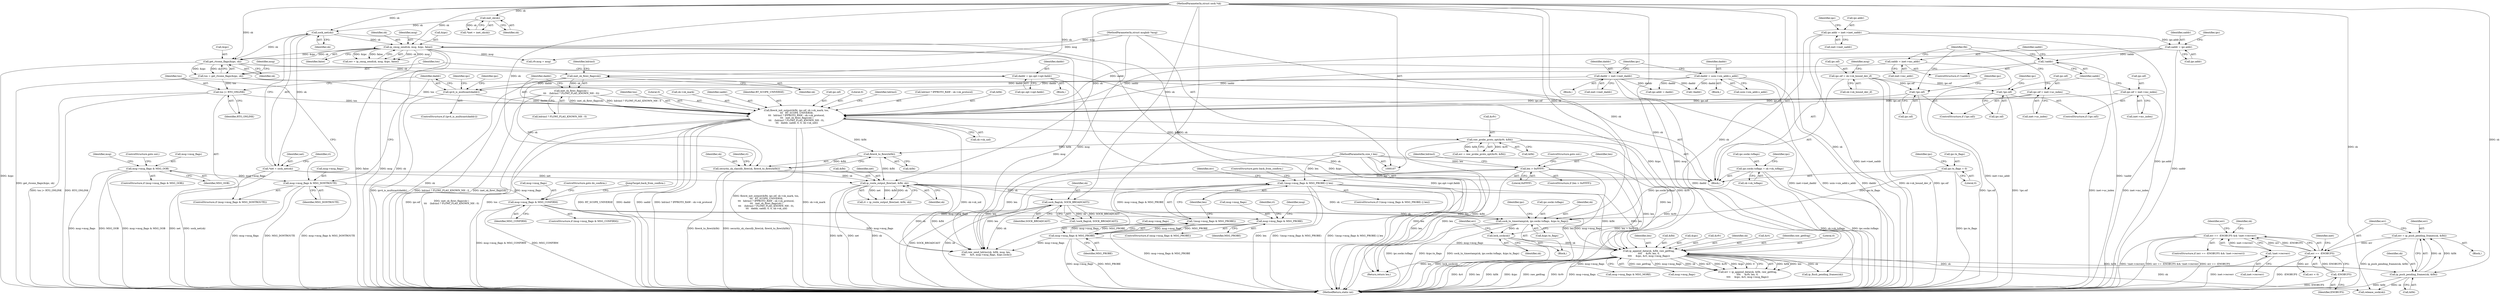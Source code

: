 digraph "0_linux_8f659a03a0ba9289b9aeb9b4470e6fb263d6f483@API" {
"1000624" [label="(Call,err == -ENOBUFS && !inet->recverr)"];
"1000625" [label="(Call,err == -ENOBUFS)"];
"1000617" [label="(Call,err = ip_push_pending_frames(sk, &fl4))"];
"1000619" [label="(Call,ip_push_pending_frames(sk, &fl4))"];
"1000588" [label="(Call,ip_append_data(sk, &fl4, raw_getfrag,\n\t\t\t\t     &rfv, len, 0,\n\t\t\t\t     &ipc, &rt, msg->msg_flags))"];
"1000584" [label="(Call,lock_sock(sk))"];
"1000561" [label="(Call,sock_tx_timestamp(sk, ipc.sockc.tsflags, &ipc.tx_flags))"];
"1000499" [label="(Call,ip_route_output_flow(net, &fl4, sk))"];
"1000118" [label="(Call,*net = sock_net(sk))"];
"1000120" [label="(Call,sock_net(sk))"];
"1000115" [label="(Call,inet_sk(sk))"];
"1000108" [label="(MethodParameterIn,struct sock *sk)"];
"1000494" [label="(Call,flowi4_to_flowi(&fl4))"];
"1000437" [label="(Call,flowi4_init_output(&fl4, ipc.oif, sk->sk_mark, tos,\n \t\t\t   RT_SCOPE_UNIVERSE,\n\t\t\t   hdrincl ? IPPROTO_RAW : sk->sk_protocol,\n \t\t\t   inet_sk_flowi_flags(sk) |\n\t\t\t    (hdrincl ? FLOWI_FLAG_KNOWN_NH : 0),\n \t\t\t   daddr, saddr, 0, 0, sk->sk_uid))"];
"1000426" [label="(Call,!ipc.oif)"];
"1000266" [label="(Call,ipc.oif = sk->sk_bound_dev_if)"];
"1000430" [label="(Call,ipc.oif = inet->uc_index)"];
"1000409" [label="(Call,ipc.oif = inet->mc_index)"];
"1000405" [label="(Call,!ipc.oif)"];
"1000397" [label="(Call,tos |= RTO_ONLINK)"];
"1000385" [label="(Call,tos = get_rtconn_flags(&ipc, sk))"];
"1000387" [label="(Call,get_rtconn_flags(&ipc, sk))"];
"1000280" [label="(Call,ip_cmsg_send(sk, msg, &ipc, false))"];
"1000109" [label="(MethodParameterIn,struct msghdr *msg)"];
"1000454" [label="(Call,inet_sk_flowi_flags(sk) |\n\t\t\t    (hdrincl ? FLOWI_FLAG_KNOWN_NH : 0))"];
"1000455" [label="(Call,inet_sk_flowi_flags(sk))"];
"1000401" [label="(Call,ipv4_is_multicast(daddr))"];
"1000376" [label="(Call,daddr = ipc.opt->opt.faddr)"];
"1000224" [label="(Call,daddr = inet->inet_daddr)"];
"1000204" [label="(Call,daddr = usin->sin_addr.s_addr)"];
"1000302" [label="(Call,saddr = ipc.addr)"];
"1000238" [label="(Call,ipc.addr = inet->inet_saddr)"];
"1000419" [label="(Call,saddr = inet->mc_addr)"];
"1000417" [label="(Call,!saddr)"];
"1000484" [label="(Call,raw_probe_proto_opt(&rfv, &fl4))"];
"1000492" [label="(Call,security_sk_classify_flow(sk, flowi4_to_flowi(&fl4)))"];
"1000528" [label="(Call,sock_flag(sk, SOCK_BROADCAST))"];
"1000229" [label="(Call,ipc.sockc.tsflags = sk->sk_tsflags)"];
"1000250" [label="(Call,ipc.tx_flags = 0)"];
"1000673" [label="(Call,!(msg->msg_flags & MSG_PROBE) || len)"];
"1000674" [label="(Call,!(msg->msg_flags & MSG_PROBE))"];
"1000675" [label="(Call,msg->msg_flags & MSG_PROBE)"];
"1000658" [label="(Call,msg->msg_flags & MSG_PROBE)"];
"1000533" [label="(Call,msg->msg_flags & MSG_CONFIRM)"];
"1000392" [label="(Call,msg->msg_flags & MSG_DONTROUTE)"];
"1000158" [label="(Call,msg->msg_flags & MSG_OOB)"];
"1000144" [label="(Call,len > 0xFFFF)"];
"1000110" [label="(MethodParameterIn,size_t len)"];
"1000627" [label="(Call,-ENOBUFS)"];
"1000629" [label="(Call,!inet->recverr)"];
"1000561" [label="(Call,sock_tx_timestamp(sk, ipc.sockc.tsflags, &ipc.tx_flags))"];
"1000108" [label="(MethodParameterIn,struct sock *sk)"];
"1000494" [label="(Call,flowi4_to_flowi(&fl4))"];
"1000482" [label="(Call,err = raw_probe_proto_opt(&rfv, &fl4))"];
"1000109" [label="(MethodParameterIn,struct msghdr *msg)"];
"1000391" [label="(ControlStructure,if (msg->msg_flags & MSG_DONTROUTE))"];
"1000681" [label="(ControlStructure,goto back_from_confirm;)"];
"1000401" [label="(Call,ipv4_is_multicast(daddr))"];
"1000672" [label="(ControlStructure,if (!(msg->msg_flags & MSG_PROBE) || len))"];
"1000464" [label="(Literal,0)"];
"1000235" [label="(Call,sk->sk_tsflags)"];
"1000533" [label="(Call,msg->msg_flags & MSG_CONFIRM)"];
"1000120" [label="(Call,sock_net(sk))"];
"1000595" [label="(Identifier,len)"];
"1000402" [label="(Identifier,daddr)"];
"1000371" [label="(Block,)"];
"1000590" [label="(Call,&fl4)"];
"1000680" [label="(Identifier,len)"];
"1000686" [label="(MethodReturn,static int)"];
"1000628" [label="(Identifier,ENOBUFS)"];
"1000500" [label="(Identifier,net)"];
"1000230" [label="(Call,ipc.sockc.tsflags)"];
"1000528" [label="(Call,sock_flag(sk, SOCK_BROADCAST))"];
"1000304" [label="(Call,ipc.addr)"];
"1000376" [label="(Call,daddr = ipc.opt->opt.faddr)"];
"1000487" [label="(Call,&fl4)"];
"1000254" [label="(Literal,0)"];
"1000495" [label="(Call,&fl4)"];
"1000568" [label="(Call,&ipc.tx_flags)"];
"1000675" [label="(Call,msg->msg_flags & MSG_PROBE)"];
"1000485" [label="(Call,&rfv)"];
"1000492" [label="(Call,security_sk_classify_flow(sk, flowi4_to_flowi(&fl4)))"];
"1000470" [label="(Identifier,hdrincl)"];
"1000377" [label="(Identifier,daddr)"];
"1000586" [label="(Call,err = ip_append_data(sk, &fl4, raw_getfrag,\n\t\t\t\t     &rfv, len, 0,\n\t\t\t\t     &ipc, &rt, msg->msg_flags))"];
"1000532" [label="(ControlStructure,if (msg->msg_flags & MSG_CONFIRM))"];
"1000158" [label="(Call,msg->msg_flags & MSG_OOB)"];
"1000601" [label="(Call,msg->msg_flags)"];
"1000162" [label="(Identifier,MSG_OOB)"];
"1000658" [label="(Call,msg->msg_flags & MSG_PROBE)"];
"1000309" [label="(Identifier,ipc)"];
"1000285" [label="(Identifier,false)"];
"1000116" [label="(Identifier,sk)"];
"1000226" [label="(Call,inet->inet_daddr)"];
"1000307" [label="(Call,ipc.addr = daddr)"];
"1000206" [label="(Call,usin->sin_addr.s_addr)"];
"1000625" [label="(Call,err == -ENOBUFS)"];
"1000418" [label="(Identifier,saddr)"];
"1000437" [label="(Call,flowi4_init_output(&fl4, ipc.oif, sk->sk_mark, tos,\n \t\t\t   RT_SCOPE_UNIVERSE,\n\t\t\t   hdrincl ? IPPROTO_RAW : sk->sk_protocol,\n \t\t\t   inet_sk_flowi_flags(sk) |\n\t\t\t    (hdrincl ? FLOWI_FLAG_KNOWN_NH : 0),\n \t\t\t   daddr, saddr, 0, 0, sk->sk_uid))"];
"1000683" [label="(Identifier,err)"];
"1000530" [label="(Identifier,SOCK_BROADCAST)"];
"1000125" [label="(Identifier,rt)"];
"1000666" [label="(Identifier,rt)"];
"1000620" [label="(Identifier,sk)"];
"1000455" [label="(Call,inet_sk_flowi_flags(sk))"];
"1000611" [label="(Call,msg->msg_flags & MSG_MORE)"];
"1000454" [label="(Call,inet_sk_flowi_flags(sk) |\n\t\t\t    (hdrincl ? FLOWI_FLAG_KNOWN_NH : 0))"];
"1000204" [label="(Call,daddr = usin->sin_addr.s_addr)"];
"1000302" [label="(Call,saddr = ipc.addr)"];
"1000405" [label="(Call,!ipc.oif)"];
"1000461" [label="(Identifier,daddr)"];
"1000634" [label="(Identifier,err)"];
"1000421" [label="(Call,inet->mc_addr)"];
"1000232" [label="(Identifier,ipc)"];
"1000587" [label="(Identifier,err)"];
"1000630" [label="(Call,inet->recverr)"];
"1000498" [label="(Identifier,rt)"];
"1000144" [label="(Call,len > 0xFFFF)"];
"1000266" [label="(Call,ipc.oif = sk->sk_bound_dev_if)"];
"1000275" [label="(Identifier,msg)"];
"1000212" [label="(Block,)"];
"1000205" [label="(Identifier,daddr)"];
"1000597" [label="(Call,&ipc)"];
"1000413" [label="(Call,inet->mc_index)"];
"1000118" [label="(Call,*net = sock_net(sk))"];
"1000677" [label="(Identifier,msg)"];
"1000432" [label="(Identifier,ipc)"];
"1000428" [label="(Identifier,ipc)"];
"1000637" [label="(Identifier,sk)"];
"1000623" [label="(ControlStructure,if (err == -ENOBUFS && !inet->recverr))"];
"1000147" [label="(ControlStructure,goto out;)"];
"1000434" [label="(Call,inet->uc_index)"];
"1000575" [label="(Identifier,ipc)"];
"1000159" [label="(Call,msg->msg_flags)"];
"1000636" [label="(Call,release_sock(sk))"];
"1000493" [label="(Identifier,sk)"];
"1000238" [label="(Call,ipc.addr = inet->inet_saddr)"];
"1000224" [label="(Call,daddr = inet->inet_daddr)"];
"1000618" [label="(Identifier,err)"];
"1000499" [label="(Call,ip_route_output_flow(net, &fl4, sk))"];
"1000617" [label="(Call,err = ip_push_pending_frames(sk, &fl4))"];
"1000280" [label="(Call,ip_cmsg_send(sk, msg, &ipc, false))"];
"1000674" [label="(Call,!(msg->msg_flags & MSG_PROBE))"];
"1000593" [label="(Call,&rfv)"];
"1000393" [label="(Call,msg->msg_flags)"];
"1000143" [label="(ControlStructure,if (len > 0xFFFF))"];
"1000589" [label="(Identifier,sk)"];
"1000430" [label="(Call,ipc.oif = inet->uc_index)"];
"1000386" [label="(Identifier,tos)"];
"1000373" [label="(Call,!daddr)"];
"1000448" [label="(Call,hdrincl ? IPPROTO_RAW : sk->sk_protocol)"];
"1000438" [label="(Call,&fl4)"];
"1000446" [label="(Identifier,tos)"];
"1000659" [label="(Call,msg->msg_flags)"];
"1000417" [label="(Call,!saddr)"];
"1000497" [label="(Call,rt = ip_route_output_flow(net, &fl4, sk))"];
"1000385" [label="(Call,tos = get_rtconn_flags(&ipc, sk))"];
"1000529" [label="(Identifier,sk)"];
"1000463" [label="(Literal,0)"];
"1000439" [label="(Identifier,fl4)"];
"1000443" [label="(Call,sk->sk_mark)"];
"1000392" [label="(Call,msg->msg_flags & MSG_DONTROUTE)"];
"1000110" [label="(MethodParameterIn,size_t len)"];
"1000115" [label="(Call,inet_sk(sk))"];
"1000631" [label="(Identifier,inet)"];
"1000616" [label="(Block,)"];
"1000599" [label="(Call,&rt)"];
"1000585" [label="(Identifier,sk)"];
"1000425" [label="(ControlStructure,if (!ipc.oif))"];
"1000270" [label="(Call,sk->sk_bound_dev_if)"];
"1000537" [label="(Identifier,MSG_CONFIRM)"];
"1000426" [label="(Call,!ipc.oif)"];
"1000588" [label="(Call,ip_append_data(sk, &fl4, raw_getfrag,\n\t\t\t\t     &rfv, len, 0,\n\t\t\t\t     &ipc, &rt, msg->msg_flags))"];
"1000240" [label="(Identifier,ipc)"];
"1000166" [label="(Identifier,msg)"];
"1000113" [label="(Call,*inet = inet_sk(sk))"];
"1000396" [label="(Identifier,MSG_DONTROUTE)"];
"1000629" [label="(Call,!inet->recverr)"];
"1000431" [label="(Call,ipc.oif)"];
"1000407" [label="(Identifier,ipc)"];
"1000387" [label="(Call,get_rtconn_flags(&ipc, sk))"];
"1000411" [label="(Identifier,ipc)"];
"1000419" [label="(Call,saddr = inet->mc_addr)"];
"1000457" [label="(Call,hdrincl ? FLOWI_FLAG_KNOWN_NH : 0)"];
"1000627" [label="(Call,-ENOBUFS)"];
"1000406" [label="(Call,ipc.oif)"];
"1000257" [label="(Identifier,ipc)"];
"1000626" [label="(Identifier,err)"];
"1000400" [label="(ControlStructure,if (ipv4_is_multicast(daddr)))"];
"1000239" [label="(Call,ipc.addr)"];
"1000673" [label="(Call,!(msg->msg_flags & MSG_PROBE) || len)"];
"1000501" [label="(Call,&fl4)"];
"1000584" [label="(Call,lock_sock(sk))"];
"1000462" [label="(Identifier,saddr)"];
"1000397" [label="(Call,tos |= RTO_ONLINK)"];
"1000624" [label="(Call,err == -ENOBUFS && !inet->recverr)"];
"1000146" [label="(Literal,0xFFFF)"];
"1000399" [label="(Identifier,RTO_ONLINK)"];
"1000619" [label="(Call,ip_push_pending_frames(sk, &fl4))"];
"1000420" [label="(Identifier,saddr)"];
"1000503" [label="(Identifier,sk)"];
"1000456" [label="(Identifier,sk)"];
"1000111" [label="(Block,)"];
"1000283" [label="(Call,&ipc)"];
"1000247" [label="(Identifier,ipc)"];
"1000563" [label="(Call,ipc.sockc.tsflags)"];
"1000394" [label="(Identifier,msg)"];
"1000539" [label="(JumpTarget,back_from_confirm:)"];
"1000410" [label="(Call,ipc.oif)"];
"1000267" [label="(Call,ipc.oif)"];
"1000145" [label="(Identifier,len)"];
"1000465" [label="(Call,sk->sk_uid)"];
"1000163" [label="(ControlStructure,goto out;)"];
"1000654" [label="(Return,return len;)"];
"1000303" [label="(Identifier,saddr)"];
"1000278" [label="(Call,err = ip_cmsg_send(sk, msg, &ipc, false))"];
"1000242" [label="(Call,inet->inet_saddr)"];
"1000157" [label="(ControlStructure,if (msg->msg_flags & MSG_OOB))"];
"1000251" [label="(Call,ipc.tx_flags)"];
"1000447" [label="(Identifier,RT_SCOPE_UNIVERSE)"];
"1000225" [label="(Identifier,daddr)"];
"1000560" [label="(Block,)"];
"1000649" [label="(Call,err < 0)"];
"1000119" [label="(Identifier,net)"];
"1000657" [label="(ControlStructure,if (msg->msg_flags & MSG_PROBE))"];
"1000440" [label="(Call,ipc.oif)"];
"1000534" [label="(Call,msg->msg_flags)"];
"1000527" [label="(Call,!sock_flag(sk, SOCK_BROADCAST))"];
"1000662" [label="(Identifier,MSG_PROBE)"];
"1000427" [label="(Call,ipc.oif)"];
"1000398" [label="(Identifier,tos)"];
"1000388" [label="(Call,&ipc)"];
"1000168" [label="(Block,)"];
"1000621" [label="(Call,&fl4)"];
"1000390" [label="(Identifier,sk)"];
"1000281" [label="(Identifier,sk)"];
"1000562" [label="(Identifier,sk)"];
"1000679" [label="(Identifier,MSG_PROBE)"];
"1000282" [label="(Identifier,msg)"];
"1000149" [label="(Identifier,hdrincl)"];
"1000544" [label="(Call,raw_send_hdrinc(sk, &fl4, msg, len,\n \t\t\t\t      &rt, msg->msg_flags, &ipc.sockc))"];
"1000592" [label="(Identifier,raw_getfrag)"];
"1000606" [label="(Call,ip_flush_pending_frames(sk))"];
"1000378" [label="(Call,ipc.opt->opt.faddr)"];
"1000676" [label="(Call,msg->msg_flags)"];
"1000596" [label="(Literal,0)"];
"1000472" [label="(Call,rfv.msg = msg)"];
"1000458" [label="(Identifier,hdrincl)"];
"1000538" [label="(ControlStructure,goto do_confirm;)"];
"1000404" [label="(ControlStructure,if (!ipc.oif))"];
"1000250" [label="(Call,ipc.tx_flags = 0)"];
"1000484" [label="(Call,raw_probe_proto_opt(&rfv, &fl4))"];
"1000416" [label="(ControlStructure,if (!saddr))"];
"1000409" [label="(Call,ipc.oif = inet->mc_index)"];
"1000229" [label="(Call,ipc.sockc.tsflags = sk->sk_tsflags)"];
"1000121" [label="(Identifier,sk)"];
"1000624" -> "1000623"  [label="AST: "];
"1000624" -> "1000625"  [label="CFG: "];
"1000624" -> "1000629"  [label="CFG: "];
"1000625" -> "1000624"  [label="AST: "];
"1000629" -> "1000624"  [label="AST: "];
"1000634" -> "1000624"  [label="CFG: "];
"1000637" -> "1000624"  [label="CFG: "];
"1000624" -> "1000686"  [label="DDG: !inet->recverr"];
"1000624" -> "1000686"  [label="DDG: err == -ENOBUFS && !inet->recverr"];
"1000624" -> "1000686"  [label="DDG: err == -ENOBUFS"];
"1000625" -> "1000624"  [label="DDG: err"];
"1000625" -> "1000624"  [label="DDG: -ENOBUFS"];
"1000629" -> "1000624"  [label="DDG: inet->recverr"];
"1000625" -> "1000627"  [label="CFG: "];
"1000626" -> "1000625"  [label="AST: "];
"1000627" -> "1000625"  [label="AST: "];
"1000631" -> "1000625"  [label="CFG: "];
"1000625" -> "1000686"  [label="DDG: -ENOBUFS"];
"1000617" -> "1000625"  [label="DDG: err"];
"1000627" -> "1000625"  [label="DDG: ENOBUFS"];
"1000625" -> "1000649"  [label="DDG: err"];
"1000617" -> "1000616"  [label="AST: "];
"1000617" -> "1000619"  [label="CFG: "];
"1000618" -> "1000617"  [label="AST: "];
"1000619" -> "1000617"  [label="AST: "];
"1000626" -> "1000617"  [label="CFG: "];
"1000617" -> "1000686"  [label="DDG: ip_push_pending_frames(sk, &fl4)"];
"1000619" -> "1000617"  [label="DDG: sk"];
"1000619" -> "1000617"  [label="DDG: &fl4"];
"1000619" -> "1000621"  [label="CFG: "];
"1000620" -> "1000619"  [label="AST: "];
"1000621" -> "1000619"  [label="AST: "];
"1000619" -> "1000686"  [label="DDG: &fl4"];
"1000588" -> "1000619"  [label="DDG: sk"];
"1000588" -> "1000619"  [label="DDG: &fl4"];
"1000108" -> "1000619"  [label="DDG: sk"];
"1000619" -> "1000636"  [label="DDG: sk"];
"1000588" -> "1000586"  [label="AST: "];
"1000588" -> "1000601"  [label="CFG: "];
"1000589" -> "1000588"  [label="AST: "];
"1000590" -> "1000588"  [label="AST: "];
"1000592" -> "1000588"  [label="AST: "];
"1000593" -> "1000588"  [label="AST: "];
"1000595" -> "1000588"  [label="AST: "];
"1000596" -> "1000588"  [label="AST: "];
"1000597" -> "1000588"  [label="AST: "];
"1000599" -> "1000588"  [label="AST: "];
"1000601" -> "1000588"  [label="AST: "];
"1000586" -> "1000588"  [label="CFG: "];
"1000588" -> "1000686"  [label="DDG: &rt"];
"1000588" -> "1000686"  [label="DDG: len"];
"1000588" -> "1000686"  [label="DDG: &fl4"];
"1000588" -> "1000686"  [label="DDG: &ipc"];
"1000588" -> "1000686"  [label="DDG: raw_getfrag"];
"1000588" -> "1000686"  [label="DDG: &rfv"];
"1000588" -> "1000686"  [label="DDG: msg->msg_flags"];
"1000588" -> "1000586"  [label="DDG: &fl4"];
"1000588" -> "1000586"  [label="DDG: len"];
"1000588" -> "1000586"  [label="DDG: raw_getfrag"];
"1000588" -> "1000586"  [label="DDG: msg->msg_flags"];
"1000588" -> "1000586"  [label="DDG: sk"];
"1000588" -> "1000586"  [label="DDG: &rt"];
"1000588" -> "1000586"  [label="DDG: &rfv"];
"1000588" -> "1000586"  [label="DDG: &ipc"];
"1000588" -> "1000586"  [label="DDG: 0"];
"1000584" -> "1000588"  [label="DDG: sk"];
"1000108" -> "1000588"  [label="DDG: sk"];
"1000499" -> "1000588"  [label="DDG: &fl4"];
"1000484" -> "1000588"  [label="DDG: &rfv"];
"1000673" -> "1000588"  [label="DDG: len"];
"1000144" -> "1000588"  [label="DDG: len"];
"1000110" -> "1000588"  [label="DDG: len"];
"1000387" -> "1000588"  [label="DDG: &ipc"];
"1000675" -> "1000588"  [label="DDG: msg->msg_flags"];
"1000533" -> "1000588"  [label="DDG: msg->msg_flags"];
"1000588" -> "1000606"  [label="DDG: sk"];
"1000588" -> "1000611"  [label="DDG: msg->msg_flags"];
"1000588" -> "1000636"  [label="DDG: sk"];
"1000588" -> "1000654"  [label="DDG: len"];
"1000584" -> "1000560"  [label="AST: "];
"1000584" -> "1000585"  [label="CFG: "];
"1000585" -> "1000584"  [label="AST: "];
"1000587" -> "1000584"  [label="CFG: "];
"1000584" -> "1000686"  [label="DDG: lock_sock(sk)"];
"1000561" -> "1000584"  [label="DDG: sk"];
"1000108" -> "1000584"  [label="DDG: sk"];
"1000561" -> "1000560"  [label="AST: "];
"1000561" -> "1000568"  [label="CFG: "];
"1000562" -> "1000561"  [label="AST: "];
"1000563" -> "1000561"  [label="AST: "];
"1000568" -> "1000561"  [label="AST: "];
"1000575" -> "1000561"  [label="CFG: "];
"1000561" -> "1000686"  [label="DDG: ipc.sockc.tsflags"];
"1000561" -> "1000686"  [label="DDG: &ipc.tx_flags"];
"1000561" -> "1000686"  [label="DDG: sock_tx_timestamp(sk, ipc.sockc.tsflags, &ipc.tx_flags)"];
"1000499" -> "1000561"  [label="DDG: sk"];
"1000528" -> "1000561"  [label="DDG: sk"];
"1000108" -> "1000561"  [label="DDG: sk"];
"1000229" -> "1000561"  [label="DDG: ipc.sockc.tsflags"];
"1000250" -> "1000561"  [label="DDG: ipc.tx_flags"];
"1000499" -> "1000497"  [label="AST: "];
"1000499" -> "1000503"  [label="CFG: "];
"1000500" -> "1000499"  [label="AST: "];
"1000501" -> "1000499"  [label="AST: "];
"1000503" -> "1000499"  [label="AST: "];
"1000497" -> "1000499"  [label="CFG: "];
"1000499" -> "1000686"  [label="DDG: sk"];
"1000499" -> "1000686"  [label="DDG: net"];
"1000499" -> "1000686"  [label="DDG: &fl4"];
"1000499" -> "1000497"  [label="DDG: net"];
"1000499" -> "1000497"  [label="DDG: &fl4"];
"1000499" -> "1000497"  [label="DDG: sk"];
"1000118" -> "1000499"  [label="DDG: net"];
"1000494" -> "1000499"  [label="DDG: &fl4"];
"1000492" -> "1000499"  [label="DDG: sk"];
"1000108" -> "1000499"  [label="DDG: sk"];
"1000499" -> "1000528"  [label="DDG: sk"];
"1000499" -> "1000544"  [label="DDG: sk"];
"1000499" -> "1000544"  [label="DDG: &fl4"];
"1000118" -> "1000111"  [label="AST: "];
"1000118" -> "1000120"  [label="CFG: "];
"1000119" -> "1000118"  [label="AST: "];
"1000120" -> "1000118"  [label="AST: "];
"1000125" -> "1000118"  [label="CFG: "];
"1000118" -> "1000686"  [label="DDG: sock_net(sk)"];
"1000118" -> "1000686"  [label="DDG: net"];
"1000120" -> "1000118"  [label="DDG: sk"];
"1000120" -> "1000121"  [label="CFG: "];
"1000121" -> "1000120"  [label="AST: "];
"1000120" -> "1000686"  [label="DDG: sk"];
"1000115" -> "1000120"  [label="DDG: sk"];
"1000108" -> "1000120"  [label="DDG: sk"];
"1000120" -> "1000280"  [label="DDG: sk"];
"1000120" -> "1000387"  [label="DDG: sk"];
"1000115" -> "1000113"  [label="AST: "];
"1000115" -> "1000116"  [label="CFG: "];
"1000116" -> "1000115"  [label="AST: "];
"1000113" -> "1000115"  [label="CFG: "];
"1000115" -> "1000113"  [label="DDG: sk"];
"1000108" -> "1000115"  [label="DDG: sk"];
"1000108" -> "1000107"  [label="AST: "];
"1000108" -> "1000686"  [label="DDG: sk"];
"1000108" -> "1000280"  [label="DDG: sk"];
"1000108" -> "1000387"  [label="DDG: sk"];
"1000108" -> "1000455"  [label="DDG: sk"];
"1000108" -> "1000492"  [label="DDG: sk"];
"1000108" -> "1000528"  [label="DDG: sk"];
"1000108" -> "1000544"  [label="DDG: sk"];
"1000108" -> "1000606"  [label="DDG: sk"];
"1000108" -> "1000636"  [label="DDG: sk"];
"1000494" -> "1000492"  [label="AST: "];
"1000494" -> "1000495"  [label="CFG: "];
"1000495" -> "1000494"  [label="AST: "];
"1000492" -> "1000494"  [label="CFG: "];
"1000494" -> "1000492"  [label="DDG: &fl4"];
"1000437" -> "1000494"  [label="DDG: &fl4"];
"1000484" -> "1000494"  [label="DDG: &fl4"];
"1000437" -> "1000111"  [label="AST: "];
"1000437" -> "1000465"  [label="CFG: "];
"1000438" -> "1000437"  [label="AST: "];
"1000440" -> "1000437"  [label="AST: "];
"1000443" -> "1000437"  [label="AST: "];
"1000446" -> "1000437"  [label="AST: "];
"1000447" -> "1000437"  [label="AST: "];
"1000448" -> "1000437"  [label="AST: "];
"1000454" -> "1000437"  [label="AST: "];
"1000461" -> "1000437"  [label="AST: "];
"1000462" -> "1000437"  [label="AST: "];
"1000463" -> "1000437"  [label="AST: "];
"1000464" -> "1000437"  [label="AST: "];
"1000465" -> "1000437"  [label="AST: "];
"1000470" -> "1000437"  [label="CFG: "];
"1000437" -> "1000686"  [label="DDG: daddr"];
"1000437" -> "1000686"  [label="DDG: flowi4_init_output(&fl4, ipc.oif, sk->sk_mark, tos,\n \t\t\t   RT_SCOPE_UNIVERSE,\n\t\t\t   hdrincl ? IPPROTO_RAW : sk->sk_protocol,\n \t\t\t   inet_sk_flowi_flags(sk) |\n\t\t\t    (hdrincl ? FLOWI_FLAG_KNOWN_NH : 0),\n \t\t\t   daddr, saddr, 0, 0, sk->sk_uid)"];
"1000437" -> "1000686"  [label="DDG: sk->sk_mark"];
"1000437" -> "1000686"  [label="DDG: sk->sk_uid"];
"1000437" -> "1000686"  [label="DDG: ipc.oif"];
"1000437" -> "1000686"  [label="DDG: tos"];
"1000437" -> "1000686"  [label="DDG: RT_SCOPE_UNIVERSE"];
"1000437" -> "1000686"  [label="DDG: saddr"];
"1000437" -> "1000686"  [label="DDG: hdrincl ? IPPROTO_RAW : sk->sk_protocol"];
"1000437" -> "1000686"  [label="DDG: inet_sk_flowi_flags(sk) |\n\t\t\t    (hdrincl ? FLOWI_FLAG_KNOWN_NH : 0)"];
"1000426" -> "1000437"  [label="DDG: ipc.oif"];
"1000430" -> "1000437"  [label="DDG: ipc.oif"];
"1000409" -> "1000437"  [label="DDG: ipc.oif"];
"1000405" -> "1000437"  [label="DDG: ipc.oif"];
"1000397" -> "1000437"  [label="DDG: tos"];
"1000385" -> "1000437"  [label="DDG: tos"];
"1000454" -> "1000437"  [label="DDG: inet_sk_flowi_flags(sk)"];
"1000454" -> "1000437"  [label="DDG: hdrincl ? FLOWI_FLAG_KNOWN_NH : 0"];
"1000401" -> "1000437"  [label="DDG: daddr"];
"1000302" -> "1000437"  [label="DDG: saddr"];
"1000419" -> "1000437"  [label="DDG: saddr"];
"1000417" -> "1000437"  [label="DDG: saddr"];
"1000437" -> "1000484"  [label="DDG: &fl4"];
"1000426" -> "1000425"  [label="AST: "];
"1000426" -> "1000427"  [label="CFG: "];
"1000427" -> "1000426"  [label="AST: "];
"1000432" -> "1000426"  [label="CFG: "];
"1000439" -> "1000426"  [label="CFG: "];
"1000426" -> "1000686"  [label="DDG: !ipc.oif"];
"1000266" -> "1000426"  [label="DDG: ipc.oif"];
"1000266" -> "1000111"  [label="AST: "];
"1000266" -> "1000270"  [label="CFG: "];
"1000267" -> "1000266"  [label="AST: "];
"1000270" -> "1000266"  [label="AST: "];
"1000275" -> "1000266"  [label="CFG: "];
"1000266" -> "1000686"  [label="DDG: ipc.oif"];
"1000266" -> "1000686"  [label="DDG: sk->sk_bound_dev_if"];
"1000266" -> "1000405"  [label="DDG: ipc.oif"];
"1000430" -> "1000425"  [label="AST: "];
"1000430" -> "1000434"  [label="CFG: "];
"1000431" -> "1000430"  [label="AST: "];
"1000434" -> "1000430"  [label="AST: "];
"1000439" -> "1000430"  [label="CFG: "];
"1000430" -> "1000686"  [label="DDG: inet->uc_index"];
"1000409" -> "1000404"  [label="AST: "];
"1000409" -> "1000413"  [label="CFG: "];
"1000410" -> "1000409"  [label="AST: "];
"1000413" -> "1000409"  [label="AST: "];
"1000418" -> "1000409"  [label="CFG: "];
"1000409" -> "1000686"  [label="DDG: inet->mc_index"];
"1000405" -> "1000404"  [label="AST: "];
"1000405" -> "1000406"  [label="CFG: "];
"1000406" -> "1000405"  [label="AST: "];
"1000411" -> "1000405"  [label="CFG: "];
"1000418" -> "1000405"  [label="CFG: "];
"1000405" -> "1000686"  [label="DDG: !ipc.oif"];
"1000397" -> "1000391"  [label="AST: "];
"1000397" -> "1000399"  [label="CFG: "];
"1000398" -> "1000397"  [label="AST: "];
"1000399" -> "1000397"  [label="AST: "];
"1000402" -> "1000397"  [label="CFG: "];
"1000397" -> "1000686"  [label="DDG: tos |= RTO_ONLINK"];
"1000397" -> "1000686"  [label="DDG: RTO_ONLINK"];
"1000385" -> "1000397"  [label="DDG: tos"];
"1000385" -> "1000111"  [label="AST: "];
"1000385" -> "1000387"  [label="CFG: "];
"1000386" -> "1000385"  [label="AST: "];
"1000387" -> "1000385"  [label="AST: "];
"1000394" -> "1000385"  [label="CFG: "];
"1000385" -> "1000686"  [label="DDG: get_rtconn_flags(&ipc, sk)"];
"1000387" -> "1000385"  [label="DDG: &ipc"];
"1000387" -> "1000385"  [label="DDG: sk"];
"1000387" -> "1000390"  [label="CFG: "];
"1000388" -> "1000387"  [label="AST: "];
"1000390" -> "1000387"  [label="AST: "];
"1000387" -> "1000686"  [label="DDG: &ipc"];
"1000280" -> "1000387"  [label="DDG: &ipc"];
"1000280" -> "1000387"  [label="DDG: sk"];
"1000387" -> "1000455"  [label="DDG: sk"];
"1000280" -> "1000278"  [label="AST: "];
"1000280" -> "1000285"  [label="CFG: "];
"1000281" -> "1000280"  [label="AST: "];
"1000282" -> "1000280"  [label="AST: "];
"1000283" -> "1000280"  [label="AST: "];
"1000285" -> "1000280"  [label="AST: "];
"1000278" -> "1000280"  [label="CFG: "];
"1000280" -> "1000686"  [label="DDG: false"];
"1000280" -> "1000686"  [label="DDG: msg"];
"1000280" -> "1000686"  [label="DDG: sk"];
"1000280" -> "1000686"  [label="DDG: &ipc"];
"1000280" -> "1000278"  [label="DDG: sk"];
"1000280" -> "1000278"  [label="DDG: msg"];
"1000280" -> "1000278"  [label="DDG: &ipc"];
"1000280" -> "1000278"  [label="DDG: false"];
"1000109" -> "1000280"  [label="DDG: msg"];
"1000280" -> "1000472"  [label="DDG: msg"];
"1000280" -> "1000544"  [label="DDG: msg"];
"1000109" -> "1000107"  [label="AST: "];
"1000109" -> "1000686"  [label="DDG: msg"];
"1000109" -> "1000472"  [label="DDG: msg"];
"1000109" -> "1000544"  [label="DDG: msg"];
"1000454" -> "1000457"  [label="CFG: "];
"1000455" -> "1000454"  [label="AST: "];
"1000457" -> "1000454"  [label="AST: "];
"1000461" -> "1000454"  [label="CFG: "];
"1000454" -> "1000686"  [label="DDG: inet_sk_flowi_flags(sk)"];
"1000454" -> "1000686"  [label="DDG: hdrincl ? FLOWI_FLAG_KNOWN_NH : 0"];
"1000455" -> "1000454"  [label="DDG: sk"];
"1000455" -> "1000456"  [label="CFG: "];
"1000456" -> "1000455"  [label="AST: "];
"1000458" -> "1000455"  [label="CFG: "];
"1000455" -> "1000686"  [label="DDG: sk"];
"1000455" -> "1000492"  [label="DDG: sk"];
"1000401" -> "1000400"  [label="AST: "];
"1000401" -> "1000402"  [label="CFG: "];
"1000402" -> "1000401"  [label="AST: "];
"1000407" -> "1000401"  [label="CFG: "];
"1000428" -> "1000401"  [label="CFG: "];
"1000401" -> "1000686"  [label="DDG: ipv4_is_multicast(daddr)"];
"1000376" -> "1000401"  [label="DDG: daddr"];
"1000224" -> "1000401"  [label="DDG: daddr"];
"1000204" -> "1000401"  [label="DDG: daddr"];
"1000376" -> "1000371"  [label="AST: "];
"1000376" -> "1000378"  [label="CFG: "];
"1000377" -> "1000376"  [label="AST: "];
"1000378" -> "1000376"  [label="AST: "];
"1000386" -> "1000376"  [label="CFG: "];
"1000376" -> "1000686"  [label="DDG: ipc.opt->opt.faddr"];
"1000224" -> "1000212"  [label="AST: "];
"1000224" -> "1000226"  [label="CFG: "];
"1000225" -> "1000224"  [label="AST: "];
"1000226" -> "1000224"  [label="AST: "];
"1000232" -> "1000224"  [label="CFG: "];
"1000224" -> "1000686"  [label="DDG: daddr"];
"1000224" -> "1000686"  [label="DDG: inet->inet_daddr"];
"1000224" -> "1000307"  [label="DDG: daddr"];
"1000224" -> "1000373"  [label="DDG: daddr"];
"1000204" -> "1000168"  [label="AST: "];
"1000204" -> "1000206"  [label="CFG: "];
"1000205" -> "1000204"  [label="AST: "];
"1000206" -> "1000204"  [label="AST: "];
"1000232" -> "1000204"  [label="CFG: "];
"1000204" -> "1000686"  [label="DDG: usin->sin_addr.s_addr"];
"1000204" -> "1000686"  [label="DDG: daddr"];
"1000204" -> "1000307"  [label="DDG: daddr"];
"1000204" -> "1000373"  [label="DDG: daddr"];
"1000302" -> "1000111"  [label="AST: "];
"1000302" -> "1000304"  [label="CFG: "];
"1000303" -> "1000302"  [label="AST: "];
"1000304" -> "1000302"  [label="AST: "];
"1000309" -> "1000302"  [label="CFG: "];
"1000302" -> "1000686"  [label="DDG: saddr"];
"1000238" -> "1000302"  [label="DDG: ipc.addr"];
"1000302" -> "1000417"  [label="DDG: saddr"];
"1000238" -> "1000111"  [label="AST: "];
"1000238" -> "1000242"  [label="CFG: "];
"1000239" -> "1000238"  [label="AST: "];
"1000242" -> "1000238"  [label="AST: "];
"1000247" -> "1000238"  [label="CFG: "];
"1000238" -> "1000686"  [label="DDG: ipc.addr"];
"1000238" -> "1000686"  [label="DDG: inet->inet_saddr"];
"1000419" -> "1000416"  [label="AST: "];
"1000419" -> "1000421"  [label="CFG: "];
"1000420" -> "1000419"  [label="AST: "];
"1000421" -> "1000419"  [label="AST: "];
"1000439" -> "1000419"  [label="CFG: "];
"1000419" -> "1000686"  [label="DDG: inet->mc_addr"];
"1000417" -> "1000416"  [label="AST: "];
"1000417" -> "1000418"  [label="CFG: "];
"1000418" -> "1000417"  [label="AST: "];
"1000420" -> "1000417"  [label="CFG: "];
"1000439" -> "1000417"  [label="CFG: "];
"1000417" -> "1000686"  [label="DDG: !saddr"];
"1000484" -> "1000482"  [label="AST: "];
"1000484" -> "1000487"  [label="CFG: "];
"1000485" -> "1000484"  [label="AST: "];
"1000487" -> "1000484"  [label="AST: "];
"1000482" -> "1000484"  [label="CFG: "];
"1000484" -> "1000686"  [label="DDG: &fl4"];
"1000484" -> "1000686"  [label="DDG: &rfv"];
"1000484" -> "1000482"  [label="DDG: &rfv"];
"1000484" -> "1000482"  [label="DDG: &fl4"];
"1000492" -> "1000111"  [label="AST: "];
"1000493" -> "1000492"  [label="AST: "];
"1000498" -> "1000492"  [label="CFG: "];
"1000492" -> "1000686"  [label="DDG: flowi4_to_flowi(&fl4)"];
"1000492" -> "1000686"  [label="DDG: security_sk_classify_flow(sk, flowi4_to_flowi(&fl4))"];
"1000528" -> "1000527"  [label="AST: "];
"1000528" -> "1000530"  [label="CFG: "];
"1000529" -> "1000528"  [label="AST: "];
"1000530" -> "1000528"  [label="AST: "];
"1000527" -> "1000528"  [label="CFG: "];
"1000528" -> "1000686"  [label="DDG: SOCK_BROADCAST"];
"1000528" -> "1000686"  [label="DDG: sk"];
"1000528" -> "1000527"  [label="DDG: sk"];
"1000528" -> "1000527"  [label="DDG: SOCK_BROADCAST"];
"1000528" -> "1000544"  [label="DDG: sk"];
"1000229" -> "1000111"  [label="AST: "];
"1000229" -> "1000235"  [label="CFG: "];
"1000230" -> "1000229"  [label="AST: "];
"1000235" -> "1000229"  [label="AST: "];
"1000240" -> "1000229"  [label="CFG: "];
"1000229" -> "1000686"  [label="DDG: sk->sk_tsflags"];
"1000229" -> "1000686"  [label="DDG: ipc.sockc.tsflags"];
"1000250" -> "1000111"  [label="AST: "];
"1000250" -> "1000254"  [label="CFG: "];
"1000251" -> "1000250"  [label="AST: "];
"1000254" -> "1000250"  [label="AST: "];
"1000257" -> "1000250"  [label="CFG: "];
"1000250" -> "1000686"  [label="DDG: ipc.tx_flags"];
"1000673" -> "1000672"  [label="AST: "];
"1000673" -> "1000674"  [label="CFG: "];
"1000673" -> "1000680"  [label="CFG: "];
"1000674" -> "1000673"  [label="AST: "];
"1000680" -> "1000673"  [label="AST: "];
"1000681" -> "1000673"  [label="CFG: "];
"1000683" -> "1000673"  [label="CFG: "];
"1000673" -> "1000686"  [label="DDG: len"];
"1000673" -> "1000686"  [label="DDG: !(msg->msg_flags & MSG_PROBE)"];
"1000673" -> "1000686"  [label="DDG: !(msg->msg_flags & MSG_PROBE) || len"];
"1000673" -> "1000544"  [label="DDG: len"];
"1000673" -> "1000654"  [label="DDG: len"];
"1000674" -> "1000673"  [label="DDG: msg->msg_flags & MSG_PROBE"];
"1000144" -> "1000673"  [label="DDG: len"];
"1000110" -> "1000673"  [label="DDG: len"];
"1000674" -> "1000675"  [label="CFG: "];
"1000675" -> "1000674"  [label="AST: "];
"1000680" -> "1000674"  [label="CFG: "];
"1000674" -> "1000686"  [label="DDG: msg->msg_flags & MSG_PROBE"];
"1000675" -> "1000674"  [label="DDG: msg->msg_flags"];
"1000675" -> "1000674"  [label="DDG: MSG_PROBE"];
"1000675" -> "1000679"  [label="CFG: "];
"1000676" -> "1000675"  [label="AST: "];
"1000679" -> "1000675"  [label="AST: "];
"1000675" -> "1000686"  [label="DDG: msg->msg_flags"];
"1000675" -> "1000686"  [label="DDG: MSG_PROBE"];
"1000675" -> "1000544"  [label="DDG: msg->msg_flags"];
"1000658" -> "1000675"  [label="DDG: msg->msg_flags"];
"1000658" -> "1000675"  [label="DDG: MSG_PROBE"];
"1000658" -> "1000657"  [label="AST: "];
"1000658" -> "1000662"  [label="CFG: "];
"1000659" -> "1000658"  [label="AST: "];
"1000662" -> "1000658"  [label="AST: "];
"1000666" -> "1000658"  [label="CFG: "];
"1000677" -> "1000658"  [label="CFG: "];
"1000533" -> "1000658"  [label="DDG: msg->msg_flags"];
"1000533" -> "1000532"  [label="AST: "];
"1000533" -> "1000537"  [label="CFG: "];
"1000534" -> "1000533"  [label="AST: "];
"1000537" -> "1000533"  [label="AST: "];
"1000538" -> "1000533"  [label="CFG: "];
"1000539" -> "1000533"  [label="CFG: "];
"1000533" -> "1000686"  [label="DDG: msg->msg_flags & MSG_CONFIRM"];
"1000533" -> "1000686"  [label="DDG: MSG_CONFIRM"];
"1000392" -> "1000533"  [label="DDG: msg->msg_flags"];
"1000533" -> "1000544"  [label="DDG: msg->msg_flags"];
"1000392" -> "1000391"  [label="AST: "];
"1000392" -> "1000396"  [label="CFG: "];
"1000393" -> "1000392"  [label="AST: "];
"1000396" -> "1000392"  [label="AST: "];
"1000398" -> "1000392"  [label="CFG: "];
"1000402" -> "1000392"  [label="CFG: "];
"1000392" -> "1000686"  [label="DDG: MSG_DONTROUTE"];
"1000392" -> "1000686"  [label="DDG: msg->msg_flags & MSG_DONTROUTE"];
"1000392" -> "1000686"  [label="DDG: msg->msg_flags"];
"1000158" -> "1000392"  [label="DDG: msg->msg_flags"];
"1000158" -> "1000157"  [label="AST: "];
"1000158" -> "1000162"  [label="CFG: "];
"1000159" -> "1000158"  [label="AST: "];
"1000162" -> "1000158"  [label="AST: "];
"1000163" -> "1000158"  [label="CFG: "];
"1000166" -> "1000158"  [label="CFG: "];
"1000158" -> "1000686"  [label="DDG: msg->msg_flags"];
"1000158" -> "1000686"  [label="DDG: msg->msg_flags & MSG_OOB"];
"1000158" -> "1000686"  [label="DDG: MSG_OOB"];
"1000144" -> "1000143"  [label="AST: "];
"1000144" -> "1000146"  [label="CFG: "];
"1000145" -> "1000144"  [label="AST: "];
"1000146" -> "1000144"  [label="AST: "];
"1000147" -> "1000144"  [label="CFG: "];
"1000149" -> "1000144"  [label="CFG: "];
"1000144" -> "1000686"  [label="DDG: len > 0xFFFF"];
"1000144" -> "1000686"  [label="DDG: len"];
"1000110" -> "1000144"  [label="DDG: len"];
"1000144" -> "1000544"  [label="DDG: len"];
"1000144" -> "1000654"  [label="DDG: len"];
"1000110" -> "1000107"  [label="AST: "];
"1000110" -> "1000686"  [label="DDG: len"];
"1000110" -> "1000544"  [label="DDG: len"];
"1000110" -> "1000654"  [label="DDG: len"];
"1000627" -> "1000628"  [label="CFG: "];
"1000628" -> "1000627"  [label="AST: "];
"1000627" -> "1000686"  [label="DDG: ENOBUFS"];
"1000629" -> "1000630"  [label="CFG: "];
"1000630" -> "1000629"  [label="AST: "];
"1000629" -> "1000686"  [label="DDG: inet->recverr"];
}
